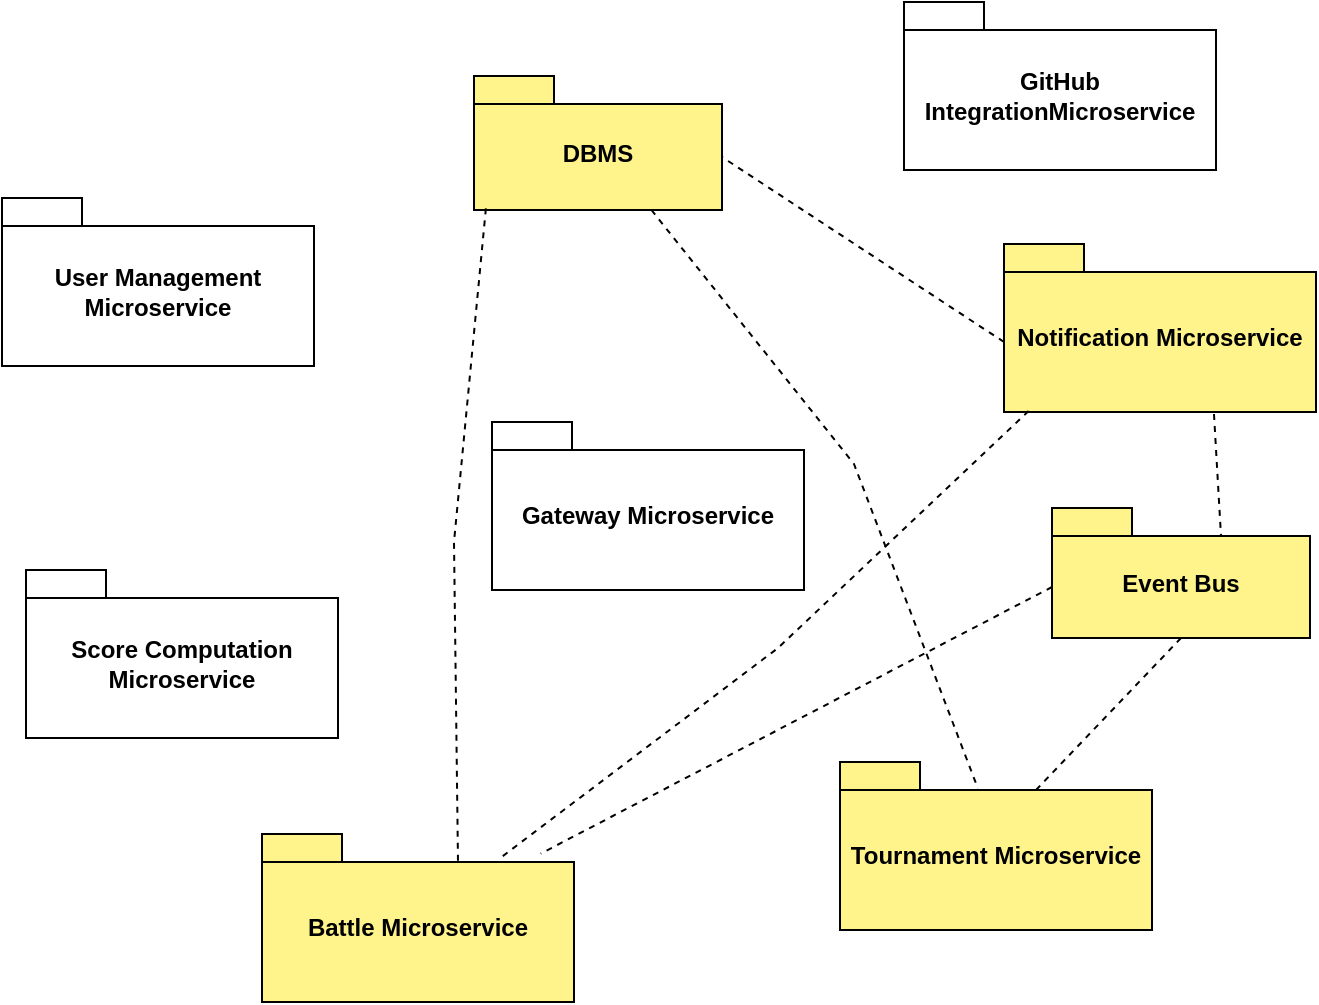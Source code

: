 <mxfile version="22.1.16" type="device">
  <diagram name="Page-1" id="ImGA_BU5cl2Fdo_qvqDq">
    <mxGraphModel dx="863" dy="505" grid="0" gridSize="10" guides="1" tooltips="1" connect="1" arrows="1" fold="1" page="1" pageScale="1" pageWidth="850" pageHeight="1100" math="0" shadow="0">
      <root>
        <mxCell id="0" />
        <mxCell id="1" parent="0" />
        <mxCell id="zeqLb9sDKWrayDaI19oI-2" value="Gateway Microservice" style="shape=folder;fontStyle=1;spacingTop=10;tabWidth=40;tabHeight=14;tabPosition=left;html=1;whiteSpace=wrap;fillColor=#FFFFFF;" vertex="1" parent="1">
          <mxGeometry x="352" y="260" width="156" height="84" as="geometry" />
        </mxCell>
        <mxCell id="zeqLb9sDKWrayDaI19oI-3" value="User Management Microservice" style="shape=folder;fontStyle=1;spacingTop=10;tabWidth=40;tabHeight=14;tabPosition=left;html=1;whiteSpace=wrap;fillColor=#FFFFFF;" vertex="1" parent="1">
          <mxGeometry x="107" y="148" width="156" height="84" as="geometry" />
        </mxCell>
        <mxCell id="zeqLb9sDKWrayDaI19oI-4" value="GitHub IntegrationMicroservice" style="shape=folder;fontStyle=1;spacingTop=10;tabWidth=40;tabHeight=14;tabPosition=left;html=1;whiteSpace=wrap;fillColor=#FFFFFF;" vertex="1" parent="1">
          <mxGeometry x="558" y="50" width="156" height="84" as="geometry" />
        </mxCell>
        <mxCell id="zeqLb9sDKWrayDaI19oI-5" value="Score Computation Microservice" style="shape=folder;fontStyle=1;spacingTop=10;tabWidth=40;tabHeight=14;tabPosition=left;html=1;whiteSpace=wrap;fillColor=#FFFFFF;" vertex="1" parent="1">
          <mxGeometry x="119" y="334" width="156" height="84" as="geometry" />
        </mxCell>
        <mxCell id="zeqLb9sDKWrayDaI19oI-6" value="Tournament Microservice" style="shape=folder;fontStyle=1;spacingTop=10;tabWidth=40;tabHeight=14;tabPosition=left;html=1;whiteSpace=wrap;fillColor=#FFF48C;" vertex="1" parent="1">
          <mxGeometry x="526" y="430" width="156" height="84" as="geometry" />
        </mxCell>
        <mxCell id="zeqLb9sDKWrayDaI19oI-7" value="Battle Microservice" style="shape=folder;fontStyle=1;spacingTop=10;tabWidth=40;tabHeight=14;tabPosition=left;html=1;whiteSpace=wrap;fillColor=#FFF48C;" vertex="1" parent="1">
          <mxGeometry x="237" y="466" width="156" height="84" as="geometry" />
        </mxCell>
        <mxCell id="zeqLb9sDKWrayDaI19oI-8" value="Notification Microservice" style="shape=folder;fontStyle=1;spacingTop=10;tabWidth=40;tabHeight=14;tabPosition=left;html=1;whiteSpace=wrap;fillColor=#FFF48C;" vertex="1" parent="1">
          <mxGeometry x="608" y="171" width="156" height="84" as="geometry" />
        </mxCell>
        <mxCell id="zeqLb9sDKWrayDaI19oI-11" value="DBMS" style="shape=folder;fontStyle=1;spacingTop=10;tabWidth=40;tabHeight=14;tabPosition=left;html=1;whiteSpace=wrap;fillColor=#FFF48C;" vertex="1" parent="1">
          <mxGeometry x="343" y="87" width="124" height="67" as="geometry" />
        </mxCell>
        <mxCell id="zeqLb9sDKWrayDaI19oI-13" value="Event Bus" style="shape=folder;fontStyle=1;spacingTop=10;tabWidth=40;tabHeight=14;tabPosition=left;html=1;whiteSpace=wrap;fillColor=#FFF48C;" vertex="1" parent="1">
          <mxGeometry x="632" y="303" width="129" height="65" as="geometry" />
        </mxCell>
        <mxCell id="zeqLb9sDKWrayDaI19oI-25" value="" style="endArrow=none;dashed=1;html=1;rounded=0;entryX=0;entryY=0;entryDx=98;entryDy=14;entryPerimeter=0;exitX=0.048;exitY=0.988;exitDx=0;exitDy=0;exitPerimeter=0;" edge="1" parent="1" source="zeqLb9sDKWrayDaI19oI-11" target="zeqLb9sDKWrayDaI19oI-7">
          <mxGeometry width="50" height="50" relative="1" as="geometry">
            <mxPoint x="309" y="372" as="sourcePoint" />
            <mxPoint x="369" y="469" as="targetPoint" />
            <Array as="points">
              <mxPoint x="333" y="320" />
            </Array>
          </mxGeometry>
        </mxCell>
        <mxCell id="zeqLb9sDKWrayDaI19oI-26" value="" style="endArrow=none;dashed=1;html=1;rounded=0;entryX=0.893;entryY=0.117;entryDx=0;entryDy=0;entryPerimeter=0;exitX=0;exitY=0;exitDx=0;exitDy=39.5;exitPerimeter=0;" edge="1" parent="1" source="zeqLb9sDKWrayDaI19oI-13" target="zeqLb9sDKWrayDaI19oI-7">
          <mxGeometry width="50" height="50" relative="1" as="geometry">
            <mxPoint x="401" y="381" as="sourcePoint" />
            <mxPoint x="433" y="478" as="targetPoint" />
          </mxGeometry>
        </mxCell>
        <mxCell id="zeqLb9sDKWrayDaI19oI-29" value="" style="endArrow=none;dashed=1;html=1;rounded=0;entryX=0;entryY=0;entryDx=84.5;entryDy=14;entryPerimeter=0;exitX=0.673;exitY=1.012;exitDx=0;exitDy=0;exitPerimeter=0;" edge="1" parent="1" source="zeqLb9sDKWrayDaI19oI-8" target="zeqLb9sDKWrayDaI19oI-13">
          <mxGeometry width="50" height="50" relative="1" as="geometry">
            <mxPoint x="780" y="247.14" as="sourcePoint" />
            <mxPoint x="812" y="344.14" as="targetPoint" />
          </mxGeometry>
        </mxCell>
        <mxCell id="zeqLb9sDKWrayDaI19oI-32" value="" style="endArrow=none;dashed=1;html=1;rounded=0;entryX=0;entryY=0;entryDx=124.0;entryDy=40.5;entryPerimeter=0;exitX=0;exitY=0;exitDx=0;exitDy=49;exitPerimeter=0;" edge="1" parent="1" source="zeqLb9sDKWrayDaI19oI-8" target="zeqLb9sDKWrayDaI19oI-11">
          <mxGeometry width="50" height="50" relative="1" as="geometry">
            <mxPoint x="608" y="318.5" as="sourcePoint" />
            <mxPoint x="352" y="452.5" as="targetPoint" />
          </mxGeometry>
        </mxCell>
        <mxCell id="zeqLb9sDKWrayDaI19oI-33" value="" style="endArrow=none;dashed=1;html=1;rounded=0;entryX=0.765;entryY=0.141;entryDx=0;entryDy=0;entryPerimeter=0;exitX=0.079;exitY=0.994;exitDx=0;exitDy=0;exitPerimeter=0;" edge="1" parent="1" source="zeqLb9sDKWrayDaI19oI-8" target="zeqLb9sDKWrayDaI19oI-7">
          <mxGeometry width="50" height="50" relative="1" as="geometry">
            <mxPoint x="621.69" y="324.5" as="sourcePoint" />
            <mxPoint x="365.69" y="458.5" as="targetPoint" />
            <Array as="points">
              <mxPoint x="495" y="373" />
            </Array>
          </mxGeometry>
        </mxCell>
        <mxCell id="zeqLb9sDKWrayDaI19oI-34" value="" style="endArrow=none;dashed=1;html=1;rounded=0;entryX=0;entryY=0;entryDx=98;entryDy=14;entryPerimeter=0;exitX=0.5;exitY=1;exitDx=0;exitDy=0;exitPerimeter=0;" edge="1" parent="1" source="zeqLb9sDKWrayDaI19oI-13" target="zeqLb9sDKWrayDaI19oI-6">
          <mxGeometry width="50" height="50" relative="1" as="geometry">
            <mxPoint x="826.69" y="476.5" as="sourcePoint" />
            <mxPoint x="570.69" y="610.5" as="targetPoint" />
          </mxGeometry>
        </mxCell>
        <mxCell id="zeqLb9sDKWrayDaI19oI-35" value="" style="endArrow=none;dashed=1;html=1;rounded=0;entryX=0.442;entryY=0.157;entryDx=0;entryDy=0;entryPerimeter=0;" edge="1" parent="1" source="zeqLb9sDKWrayDaI19oI-11" target="zeqLb9sDKWrayDaI19oI-6">
          <mxGeometry width="50" height="50" relative="1" as="geometry">
            <mxPoint x="784" y="396" as="sourcePoint" />
            <mxPoint x="711" y="472" as="targetPoint" />
            <Array as="points">
              <mxPoint x="533" y="281" />
            </Array>
          </mxGeometry>
        </mxCell>
      </root>
    </mxGraphModel>
  </diagram>
</mxfile>
